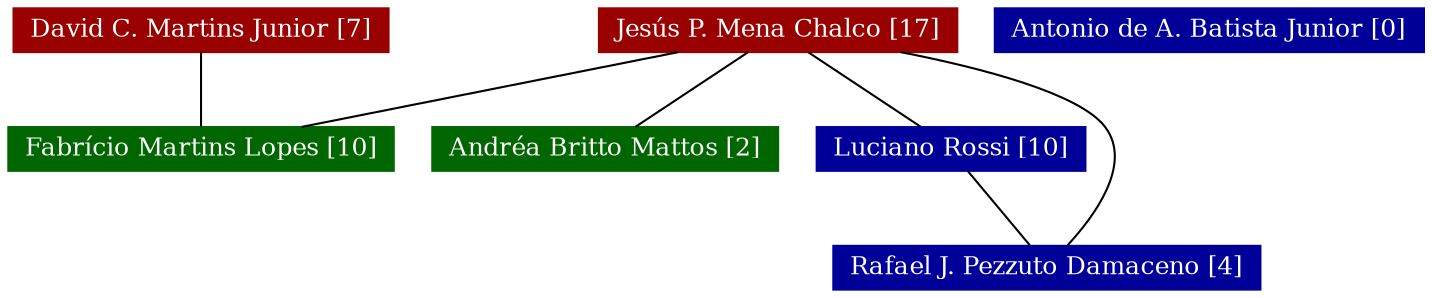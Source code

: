 strict graph grafo1 {
	graph [bb="1.4211e-14,1.7764e-15,564,135",
		id=grafo1,
		overlap=False
	];
	node [fontsize=12,
		label="\N",
		shape=rectangle,
		style=filled
	];
	0	 [URL="membro-1228255861618623.html",
		color="#990000",
		fontcolor="#FFFFFF",
		height=0.29167,
		label="David C. Martins Junior [7]",
		pos="74.5,124.5",
		width=2.0556];
	3	 [URL="membro-1660070580824436.html",
		color="#006600",
		fontcolor="#FFFFFF",
		height=0.29167,
		label="Fabrício Martins Lopes [10]",
		pos="74.5,67.5",
		width=2.0694];
	0 -- 3	 [pos="74.5,113.92 74.5,103.95 74.5,88.408 74.5,78.341"];
	1	 [URL="membro-4727357182510680.html",
		color="#990000",
		fontcolor="#FFFFFF",
		height=0.29167,
		label="Jesús P. Mena Chalco [17]",
		pos="305.5,124.5",
		width=1.9861];
	1 -- 3	 [pos="265.53,113.98 223.3,103.93 157.09,88.165 114.76,78.085"];
	2	 [URL="membro-2837012019824386.html",
		color="#006600",
		fontcolor="#FFFFFF",
		height=0.29167,
		label="Andréa Britto Mattos [2]",
		pos="234.5,67.5",
		width=1.8611];
	1 -- 2	 [pos="293.13,113.92 280.26,103.95 260.2,88.408 247.2,78.341"];
	5	 [URL="membro-4231401119207209.html",
		color="#000099",
		fontcolor="#FFFFFF",
		height=0.29167,
		label="Luciano Rossi [10]",
		pos="373.5,67.5",
		width=1.4861];
	1 -- 5	 [pos="317.34,113.92 329.67,103.95 348.89,88.408 361.33,78.341"];
	6	 [URL="membro-2552938367742788.html",
		color="#000099",
		fontcolor="#FFFFFF",
		height=0.29167,
		label="Rafael J. Pezzuto Damaceno [4]",
		pos="414.5,10.5",
		width=2.3472];
	1 -- 6	 [pos="377.29,115.07 399.96,108.63 422.68,97.423 436.5,78 449.05,60.361 433.51,35.101 422.88,21.346"];
	5 -- 6	 [pos="380.64,56.92 388.08,46.948 399.66,31.408 407.16,21.341"];
	4	 [URL="membro-8874849216659304.html",
		color="#000099",
		fontcolor="#FFFFFF",
		height=0.29167,
		label="Antonio de A. Batista Junior [0]",
		pos="479.5,124.5",
		width=2.3472];
}
